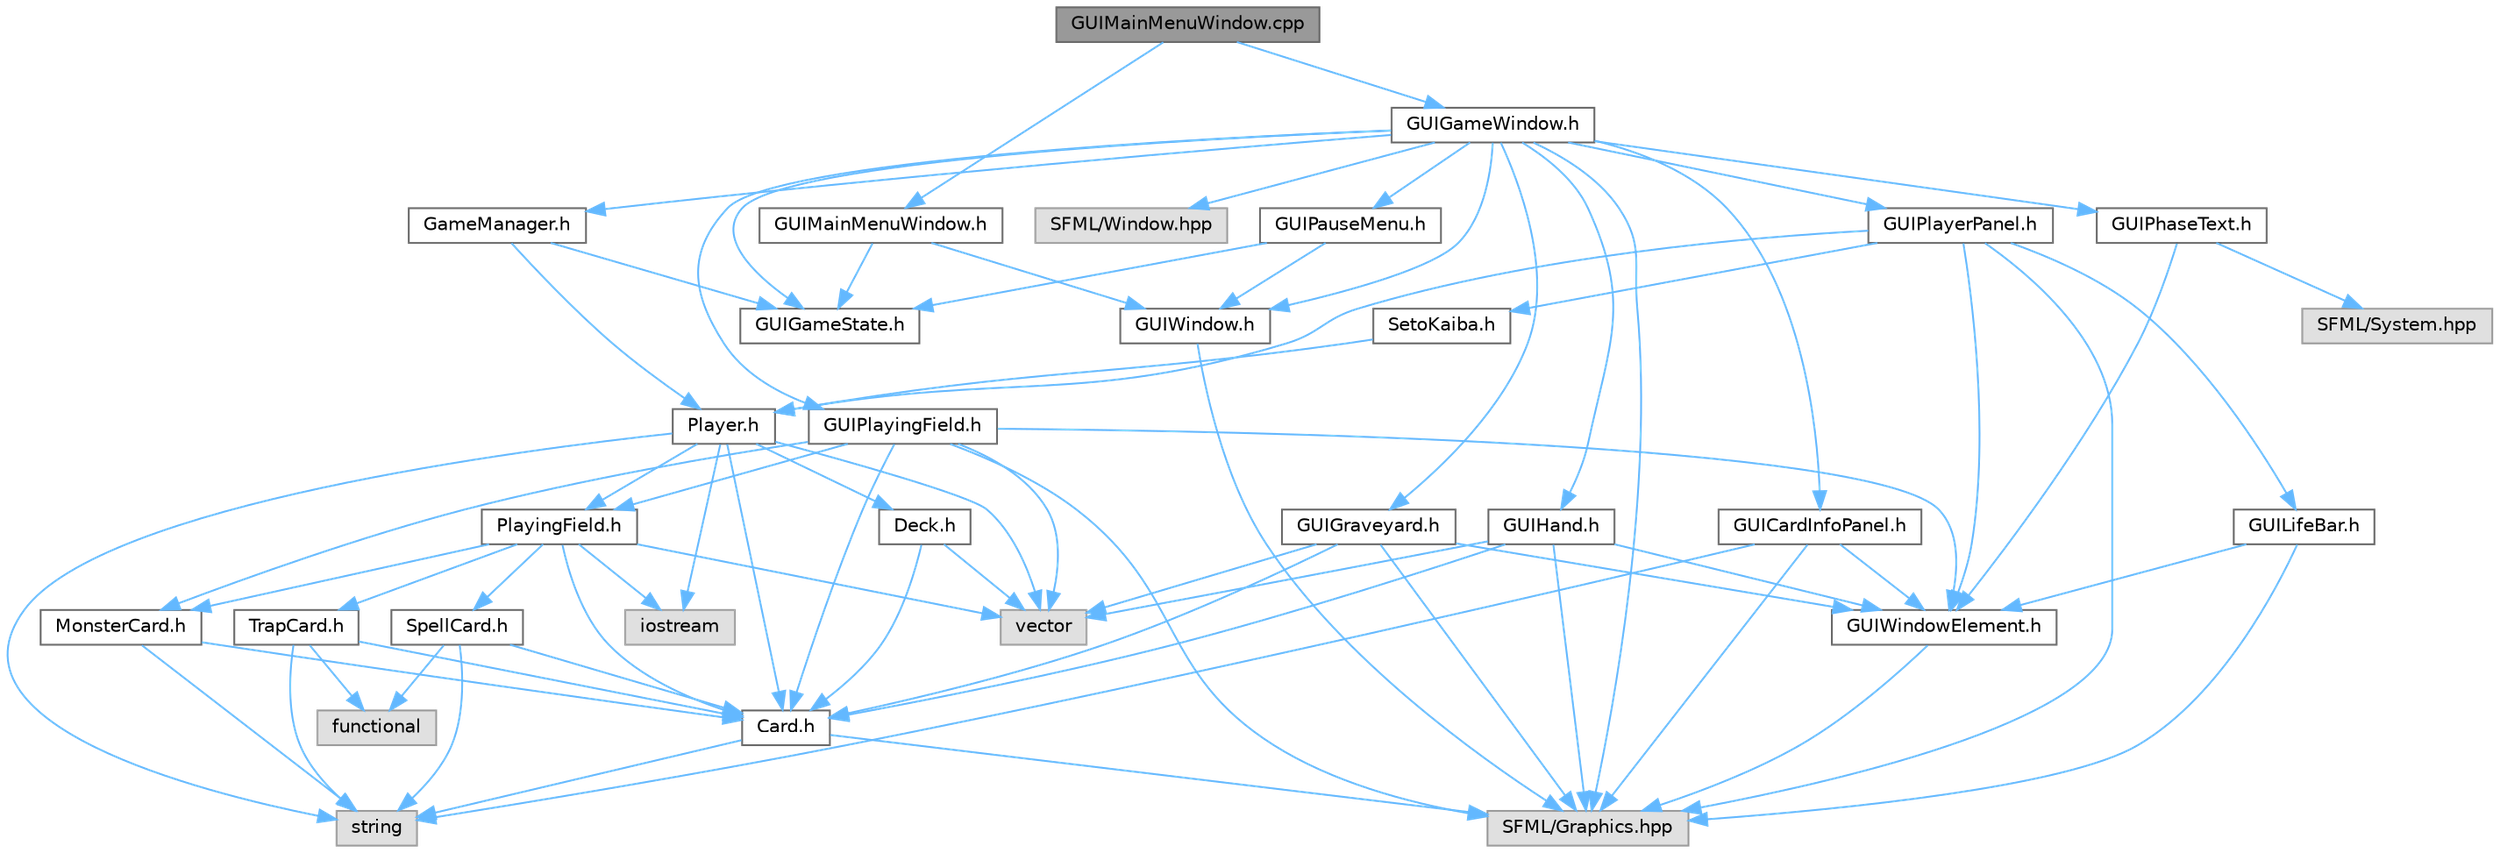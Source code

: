 digraph "GUIMainMenuWindow.cpp"
{
 // LATEX_PDF_SIZE
  bgcolor="transparent";
  edge [fontname=Helvetica,fontsize=10,labelfontname=Helvetica,labelfontsize=10];
  node [fontname=Helvetica,fontsize=10,shape=box,height=0.2,width=0.4];
  Node1 [id="Node000001",label="GUIMainMenuWindow.cpp",height=0.2,width=0.4,color="gray40", fillcolor="grey60", style="filled", fontcolor="black",tooltip=" "];
  Node1 -> Node2 [id="edge1_Node000001_Node000002",color="steelblue1",style="solid",tooltip=" "];
  Node2 [id="Node000002",label="GUIMainMenuWindow.h",height=0.2,width=0.4,color="grey40", fillcolor="white", style="filled",URL="$_g_u_i_main_menu_window_8h.html",tooltip="This file contains the GUIMainMenuWindow class which handles the main menu window of the MiniYugioh g..."];
  Node2 -> Node3 [id="edge2_Node000002_Node000003",color="steelblue1",style="solid",tooltip=" "];
  Node3 [id="Node000003",label="GUIWindow.h",height=0.2,width=0.4,color="grey40", fillcolor="white", style="filled",URL="$_g_u_i_window_8h.html",tooltip=" "];
  Node3 -> Node4 [id="edge3_Node000003_Node000004",color="steelblue1",style="solid",tooltip=" "];
  Node4 [id="Node000004",label="SFML/Graphics.hpp",height=0.2,width=0.4,color="grey60", fillcolor="#E0E0E0", style="filled",tooltip=" "];
  Node2 -> Node5 [id="edge4_Node000002_Node000005",color="steelblue1",style="solid",tooltip=" "];
  Node5 [id="Node000005",label="GUIGameState.h",height=0.2,width=0.4,color="grey40", fillcolor="white", style="filled",URL="$_g_u_i_game_state_8h.html",tooltip=" "];
  Node1 -> Node6 [id="edge5_Node000001_Node000006",color="steelblue1",style="solid",tooltip=" "];
  Node6 [id="Node000006",label="GUIGameWindow.h",height=0.2,width=0.4,color="grey40", fillcolor="white", style="filled",URL="$_g_u_i_game_window_8h.html",tooltip=" "];
  Node6 -> Node4 [id="edge6_Node000006_Node000004",color="steelblue1",style="solid",tooltip=" "];
  Node6 -> Node7 [id="edge7_Node000006_Node000007",color="steelblue1",style="solid",tooltip=" "];
  Node7 [id="Node000007",label="SFML/Window.hpp",height=0.2,width=0.4,color="grey60", fillcolor="#E0E0E0", style="filled",tooltip=" "];
  Node6 -> Node3 [id="edge8_Node000006_Node000003",color="steelblue1",style="solid",tooltip=" "];
  Node6 -> Node8 [id="edge9_Node000006_Node000008",color="steelblue1",style="solid",tooltip=" "];
  Node8 [id="Node000008",label="GUIPlayerPanel.h",height=0.2,width=0.4,color="grey40", fillcolor="white", style="filled",URL="$_g_u_i_player_panel_8h.html",tooltip="This file contains the GUIPlayerPanel class which handles the player panel of the MiniYugioh game."];
  Node8 -> Node4 [id="edge10_Node000008_Node000004",color="steelblue1",style="solid",tooltip=" "];
  Node8 -> Node9 [id="edge11_Node000008_Node000009",color="steelblue1",style="solid",tooltip=" "];
  Node9 [id="Node000009",label="GUILifeBar.h",height=0.2,width=0.4,color="grey40", fillcolor="white", style="filled",URL="$_g_u_i_life_bar_8h.html",tooltip=" "];
  Node9 -> Node4 [id="edge12_Node000009_Node000004",color="steelblue1",style="solid",tooltip=" "];
  Node9 -> Node10 [id="edge13_Node000009_Node000010",color="steelblue1",style="solid",tooltip=" "];
  Node10 [id="Node000010",label="GUIWindowElement.h",height=0.2,width=0.4,color="grey40", fillcolor="white", style="filled",URL="$_g_u_i_window_element_8h.html",tooltip="This file contains the declaration of the GUIWindowElement class."];
  Node10 -> Node4 [id="edge14_Node000010_Node000004",color="steelblue1",style="solid",tooltip=" "];
  Node8 -> Node10 [id="edge15_Node000008_Node000010",color="steelblue1",style="solid",tooltip=" "];
  Node8 -> Node11 [id="edge16_Node000008_Node000011",color="steelblue1",style="solid",tooltip=" "];
  Node11 [id="Node000011",label="Player.h",height=0.2,width=0.4,color="grey40", fillcolor="white", style="filled",URL="$_player_8h.html",tooltip="Contains the Player class."];
  Node11 -> Node12 [id="edge17_Node000011_Node000012",color="steelblue1",style="solid",tooltip=" "];
  Node12 [id="Node000012",label="iostream",height=0.2,width=0.4,color="grey60", fillcolor="#E0E0E0", style="filled",tooltip=" "];
  Node11 -> Node13 [id="edge18_Node000011_Node000013",color="steelblue1",style="solid",tooltip=" "];
  Node13 [id="Node000013",label="string",height=0.2,width=0.4,color="grey60", fillcolor="#E0E0E0", style="filled",tooltip=" "];
  Node11 -> Node14 [id="edge19_Node000011_Node000014",color="steelblue1",style="solid",tooltip=" "];
  Node14 [id="Node000014",label="vector",height=0.2,width=0.4,color="grey60", fillcolor="#E0E0E0", style="filled",tooltip=" "];
  Node11 -> Node15 [id="edge20_Node000011_Node000015",color="steelblue1",style="solid",tooltip=" "];
  Node15 [id="Node000015",label="Deck.h",height=0.2,width=0.4,color="grey40", fillcolor="white", style="filled",URL="$_deck_8h.html",tooltip=" "];
  Node15 -> Node14 [id="edge21_Node000015_Node000014",color="steelblue1",style="solid",tooltip=" "];
  Node15 -> Node16 [id="edge22_Node000015_Node000016",color="steelblue1",style="solid",tooltip=" "];
  Node16 [id="Node000016",label="Card.h",height=0.2,width=0.4,color="grey40", fillcolor="white", style="filled",URL="$_card_8h.html",tooltip="Contains the Card class."];
  Node16 -> Node13 [id="edge23_Node000016_Node000013",color="steelblue1",style="solid",tooltip=" "];
  Node16 -> Node4 [id="edge24_Node000016_Node000004",color="steelblue1",style="solid",tooltip=" "];
  Node11 -> Node16 [id="edge25_Node000011_Node000016",color="steelblue1",style="solid",tooltip=" "];
  Node11 -> Node17 [id="edge26_Node000011_Node000017",color="steelblue1",style="solid",tooltip=" "];
  Node17 [id="Node000017",label="PlayingField.h",height=0.2,width=0.4,color="grey40", fillcolor="white", style="filled",URL="$_playing_field_8h.html",tooltip="Contains the PlayingField class."];
  Node17 -> Node12 [id="edge27_Node000017_Node000012",color="steelblue1",style="solid",tooltip=" "];
  Node17 -> Node14 [id="edge28_Node000017_Node000014",color="steelblue1",style="solid",tooltip=" "];
  Node17 -> Node16 [id="edge29_Node000017_Node000016",color="steelblue1",style="solid",tooltip=" "];
  Node17 -> Node18 [id="edge30_Node000017_Node000018",color="steelblue1",style="solid",tooltip=" "];
  Node18 [id="Node000018",label="MonsterCard.h",height=0.2,width=0.4,color="grey40", fillcolor="white", style="filled",URL="$_monster_card_8h.html",tooltip="Contains the MonsterCard class."];
  Node18 -> Node13 [id="edge31_Node000018_Node000013",color="steelblue1",style="solid",tooltip=" "];
  Node18 -> Node16 [id="edge32_Node000018_Node000016",color="steelblue1",style="solid",tooltip=" "];
  Node17 -> Node19 [id="edge33_Node000017_Node000019",color="steelblue1",style="solid",tooltip=" "];
  Node19 [id="Node000019",label="SpellCard.h",height=0.2,width=0.4,color="grey40", fillcolor="white", style="filled",URL="$_spell_card_8h.html",tooltip="Contains the SpellCard class."];
  Node19 -> Node13 [id="edge34_Node000019_Node000013",color="steelblue1",style="solid",tooltip=" "];
  Node19 -> Node20 [id="edge35_Node000019_Node000020",color="steelblue1",style="solid",tooltip=" "];
  Node20 [id="Node000020",label="functional",height=0.2,width=0.4,color="grey60", fillcolor="#E0E0E0", style="filled",tooltip=" "];
  Node19 -> Node16 [id="edge36_Node000019_Node000016",color="steelblue1",style="solid",tooltip=" "];
  Node17 -> Node21 [id="edge37_Node000017_Node000021",color="steelblue1",style="solid",tooltip=" "];
  Node21 [id="Node000021",label="TrapCard.h",height=0.2,width=0.4,color="grey40", fillcolor="white", style="filled",URL="$_trap_card_8h.html",tooltip="Contains the TrapCard class."];
  Node21 -> Node13 [id="edge38_Node000021_Node000013",color="steelblue1",style="solid",tooltip=" "];
  Node21 -> Node20 [id="edge39_Node000021_Node000020",color="steelblue1",style="solid",tooltip=" "];
  Node21 -> Node16 [id="edge40_Node000021_Node000016",color="steelblue1",style="solid",tooltip=" "];
  Node8 -> Node22 [id="edge41_Node000008_Node000022",color="steelblue1",style="solid",tooltip=" "];
  Node22 [id="Node000022",label="SetoKaiba.h",height=0.2,width=0.4,color="grey40", fillcolor="white", style="filled",URL="$_seto_kaiba_8h.html",tooltip="Contains the SetoKaiba class."];
  Node22 -> Node11 [id="edge42_Node000022_Node000011",color="steelblue1",style="solid",tooltip=" "];
  Node6 -> Node23 [id="edge43_Node000006_Node000023",color="steelblue1",style="solid",tooltip=" "];
  Node23 [id="Node000023",label="GUIPlayingField.h",height=0.2,width=0.4,color="grey40", fillcolor="white", style="filled",URL="$_g_u_i_playing_field_8h.html",tooltip="This file contains the GUIPlayingField class which handles the GUI playing field of the MiniYugioh ga..."];
  Node23 -> Node4 [id="edge44_Node000023_Node000004",color="steelblue1",style="solid",tooltip=" "];
  Node23 -> Node10 [id="edge45_Node000023_Node000010",color="steelblue1",style="solid",tooltip=" "];
  Node23 -> Node17 [id="edge46_Node000023_Node000017",color="steelblue1",style="solid",tooltip=" "];
  Node23 -> Node16 [id="edge47_Node000023_Node000016",color="steelblue1",style="solid",tooltip=" "];
  Node23 -> Node14 [id="edge48_Node000023_Node000014",color="steelblue1",style="solid",tooltip=" "];
  Node23 -> Node18 [id="edge49_Node000023_Node000018",color="steelblue1",style="solid",tooltip=" "];
  Node6 -> Node24 [id="edge50_Node000006_Node000024",color="steelblue1",style="solid",tooltip=" "];
  Node24 [id="Node000024",label="GUIHand.h",height=0.2,width=0.4,color="grey40", fillcolor="white", style="filled",URL="$_g_u_i_hand_8h.html",tooltip=" "];
  Node24 -> Node4 [id="edge51_Node000024_Node000004",color="steelblue1",style="solid",tooltip=" "];
  Node24 -> Node10 [id="edge52_Node000024_Node000010",color="steelblue1",style="solid",tooltip=" "];
  Node24 -> Node16 [id="edge53_Node000024_Node000016",color="steelblue1",style="solid",tooltip=" "];
  Node24 -> Node14 [id="edge54_Node000024_Node000014",color="steelblue1",style="solid",tooltip=" "];
  Node6 -> Node25 [id="edge55_Node000006_Node000025",color="steelblue1",style="solid",tooltip=" "];
  Node25 [id="Node000025",label="GUIGraveyard.h",height=0.2,width=0.4,color="grey40", fillcolor="white", style="filled",URL="$_g_u_i_graveyard_8h.html",tooltip=" "];
  Node25 -> Node4 [id="edge56_Node000025_Node000004",color="steelblue1",style="solid",tooltip=" "];
  Node25 -> Node10 [id="edge57_Node000025_Node000010",color="steelblue1",style="solid",tooltip=" "];
  Node25 -> Node14 [id="edge58_Node000025_Node000014",color="steelblue1",style="solid",tooltip=" "];
  Node25 -> Node16 [id="edge59_Node000025_Node000016",color="steelblue1",style="solid",tooltip=" "];
  Node6 -> Node26 [id="edge60_Node000006_Node000026",color="steelblue1",style="solid",tooltip=" "];
  Node26 [id="Node000026",label="GUICardInfoPanel.h",height=0.2,width=0.4,color="grey40", fillcolor="white", style="filled",URL="$_g_u_i_card_info_panel_8h.html",tooltip=" "];
  Node26 -> Node10 [id="edge61_Node000026_Node000010",color="steelblue1",style="solid",tooltip=" "];
  Node26 -> Node4 [id="edge62_Node000026_Node000004",color="steelblue1",style="solid",tooltip=" "];
  Node26 -> Node13 [id="edge63_Node000026_Node000013",color="steelblue1",style="solid",tooltip=" "];
  Node6 -> Node27 [id="edge64_Node000006_Node000027",color="steelblue1",style="solid",tooltip=" "];
  Node27 [id="Node000027",label="GUIPhaseText.h",height=0.2,width=0.4,color="grey40", fillcolor="white", style="filled",URL="$_g_u_i_phase_text_8h.html",tooltip="This file contains the GUIPhaseText class which handles the phase text of the MiniYugioh game."];
  Node27 -> Node10 [id="edge65_Node000027_Node000010",color="steelblue1",style="solid",tooltip=" "];
  Node27 -> Node28 [id="edge66_Node000027_Node000028",color="steelblue1",style="solid",tooltip=" "];
  Node28 [id="Node000028",label="SFML/System.hpp",height=0.2,width=0.4,color="grey60", fillcolor="#E0E0E0", style="filled",tooltip=" "];
  Node6 -> Node29 [id="edge67_Node000006_Node000029",color="steelblue1",style="solid",tooltip=" "];
  Node29 [id="Node000029",label="GameManager.h",height=0.2,width=0.4,color="grey40", fillcolor="white", style="filled",URL="$_game_manager_8h.html",tooltip="Contains the GameManager class."];
  Node29 -> Node11 [id="edge68_Node000029_Node000011",color="steelblue1",style="solid",tooltip=" "];
  Node29 -> Node5 [id="edge69_Node000029_Node000005",color="steelblue1",style="solid",tooltip=" "];
  Node6 -> Node30 [id="edge70_Node000006_Node000030",color="steelblue1",style="solid",tooltip=" "];
  Node30 [id="Node000030",label="GUIPauseMenu.h",height=0.2,width=0.4,color="grey40", fillcolor="white", style="filled",URL="$_g_u_i_pause_menu_8h.html",tooltip="This file contains the GUIPauseMenu class which handles the pause menu of the MiniYugioh game."];
  Node30 -> Node3 [id="edge71_Node000030_Node000003",color="steelblue1",style="solid",tooltip=" "];
  Node30 -> Node5 [id="edge72_Node000030_Node000005",color="steelblue1",style="solid",tooltip=" "];
  Node6 -> Node5 [id="edge73_Node000006_Node000005",color="steelblue1",style="solid",tooltip=" "];
}
